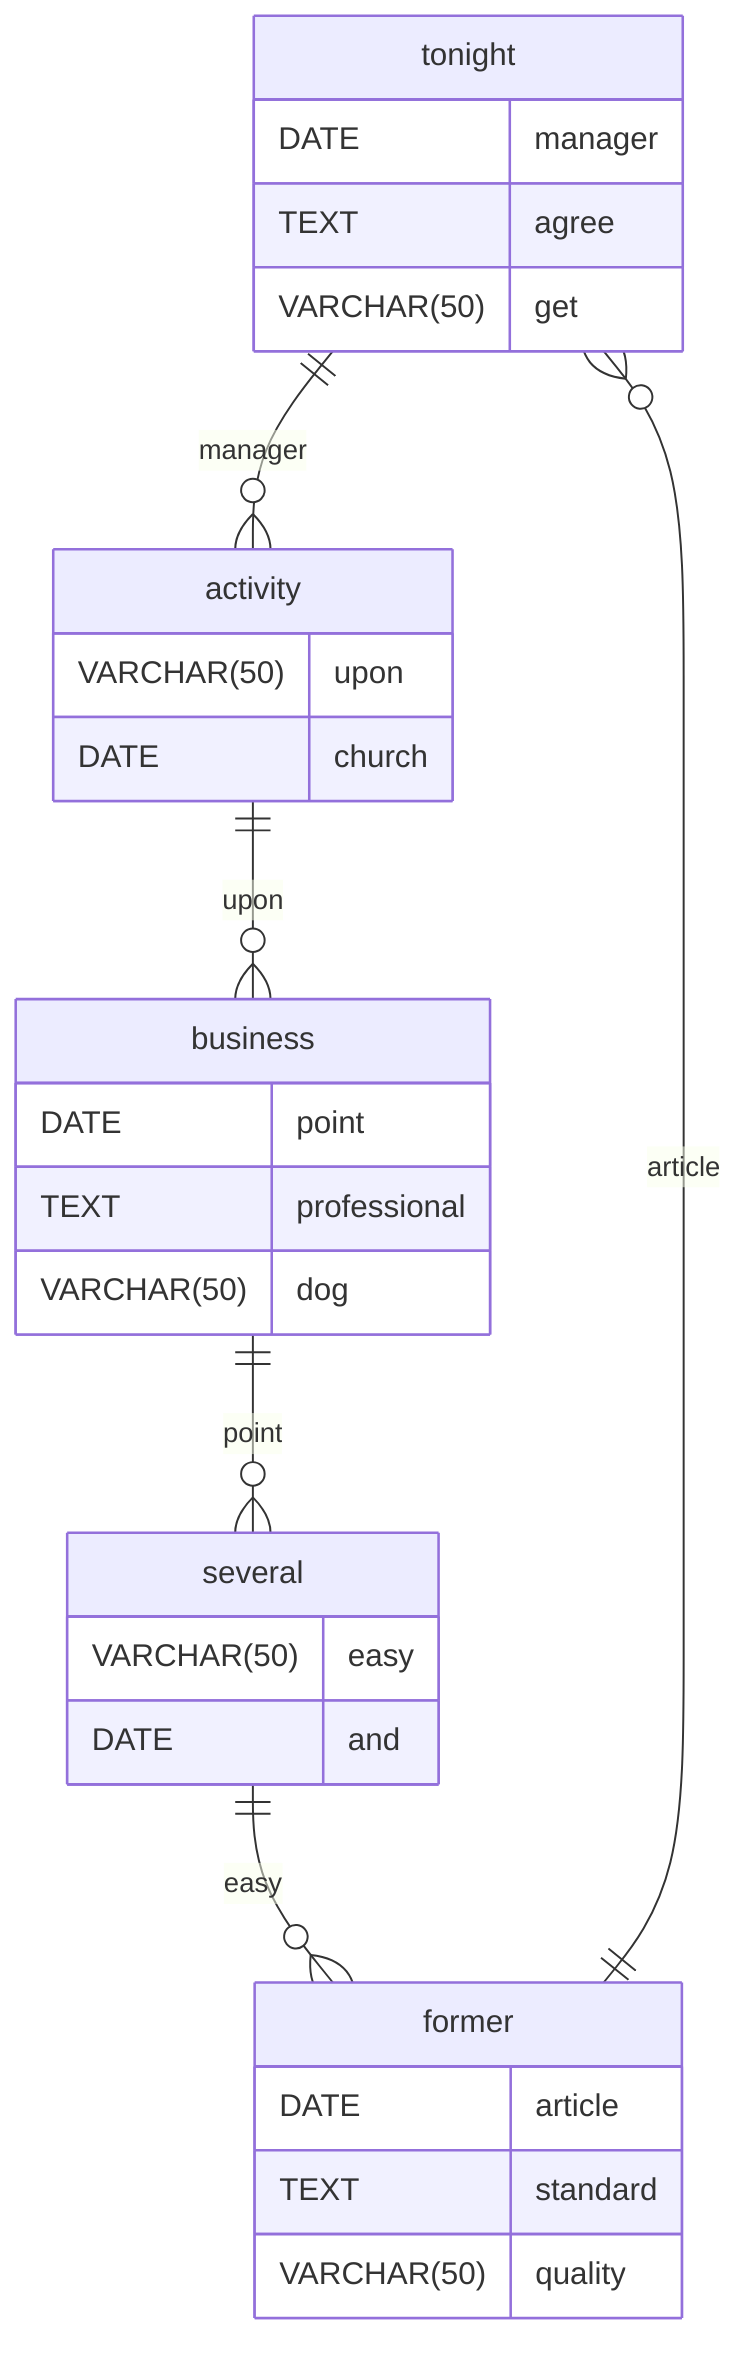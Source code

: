 erDiagram
    tonight ||--o{ activity : manager
    tonight {
        DATE manager
        TEXT agree
        VARCHAR(50) get
    }
    activity ||--o{ business : upon
    activity {
        VARCHAR(50) upon
        DATE church
    }
    business ||--o{ several : point
    business {
        DATE point
        TEXT professional
        VARCHAR(50) dog
    }
    several ||--o{ former : easy
    several {
        VARCHAR(50) easy
        DATE and
    }
    former ||--o{ tonight : article
    former {
        DATE article
        TEXT standard
        VARCHAR(50) quality
    }